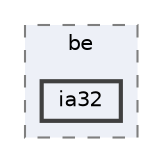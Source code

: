 digraph "ir/be/ia32"
{
 // LATEX_PDF_SIZE
  bgcolor="transparent";
  edge [fontname=Helvetica,fontsize=10,labelfontname=Helvetica,labelfontsize=10];
  node [fontname=Helvetica,fontsize=10,shape=box,height=0.2,width=0.4];
  compound=true
  subgraph clusterdir_a6ab1ad882dac59513ff593cd32f4090 {
    graph [ bgcolor="#edf0f7", pencolor="grey50", label="be", fontname=Helvetica,fontsize=10 style="filled,dashed", URL="dir_a6ab1ad882dac59513ff593cd32f4090.html",tooltip=""]
  dir_5d8380e6002f3078e38d46d311abb0be [label="ia32", fillcolor="#edf0f7", color="grey25", style="filled,bold", URL="dir_5d8380e6002f3078e38d46d311abb0be.html",tooltip=""];
  }
}
